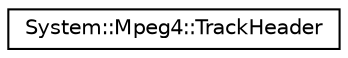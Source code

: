 digraph G
{
  edge [fontname="Helvetica",fontsize="10",labelfontname="Helvetica",labelfontsize="10"];
  node [fontname="Helvetica",fontsize="10",shape=record];
  rankdir="LR";
  Node1 [label="System::Mpeg4::TrackHeader",height=0.2,width=0.4,color="black", fillcolor="white", style="filled",URL="$class_system_1_1_mpeg4_1_1_track_header.html"];
}
